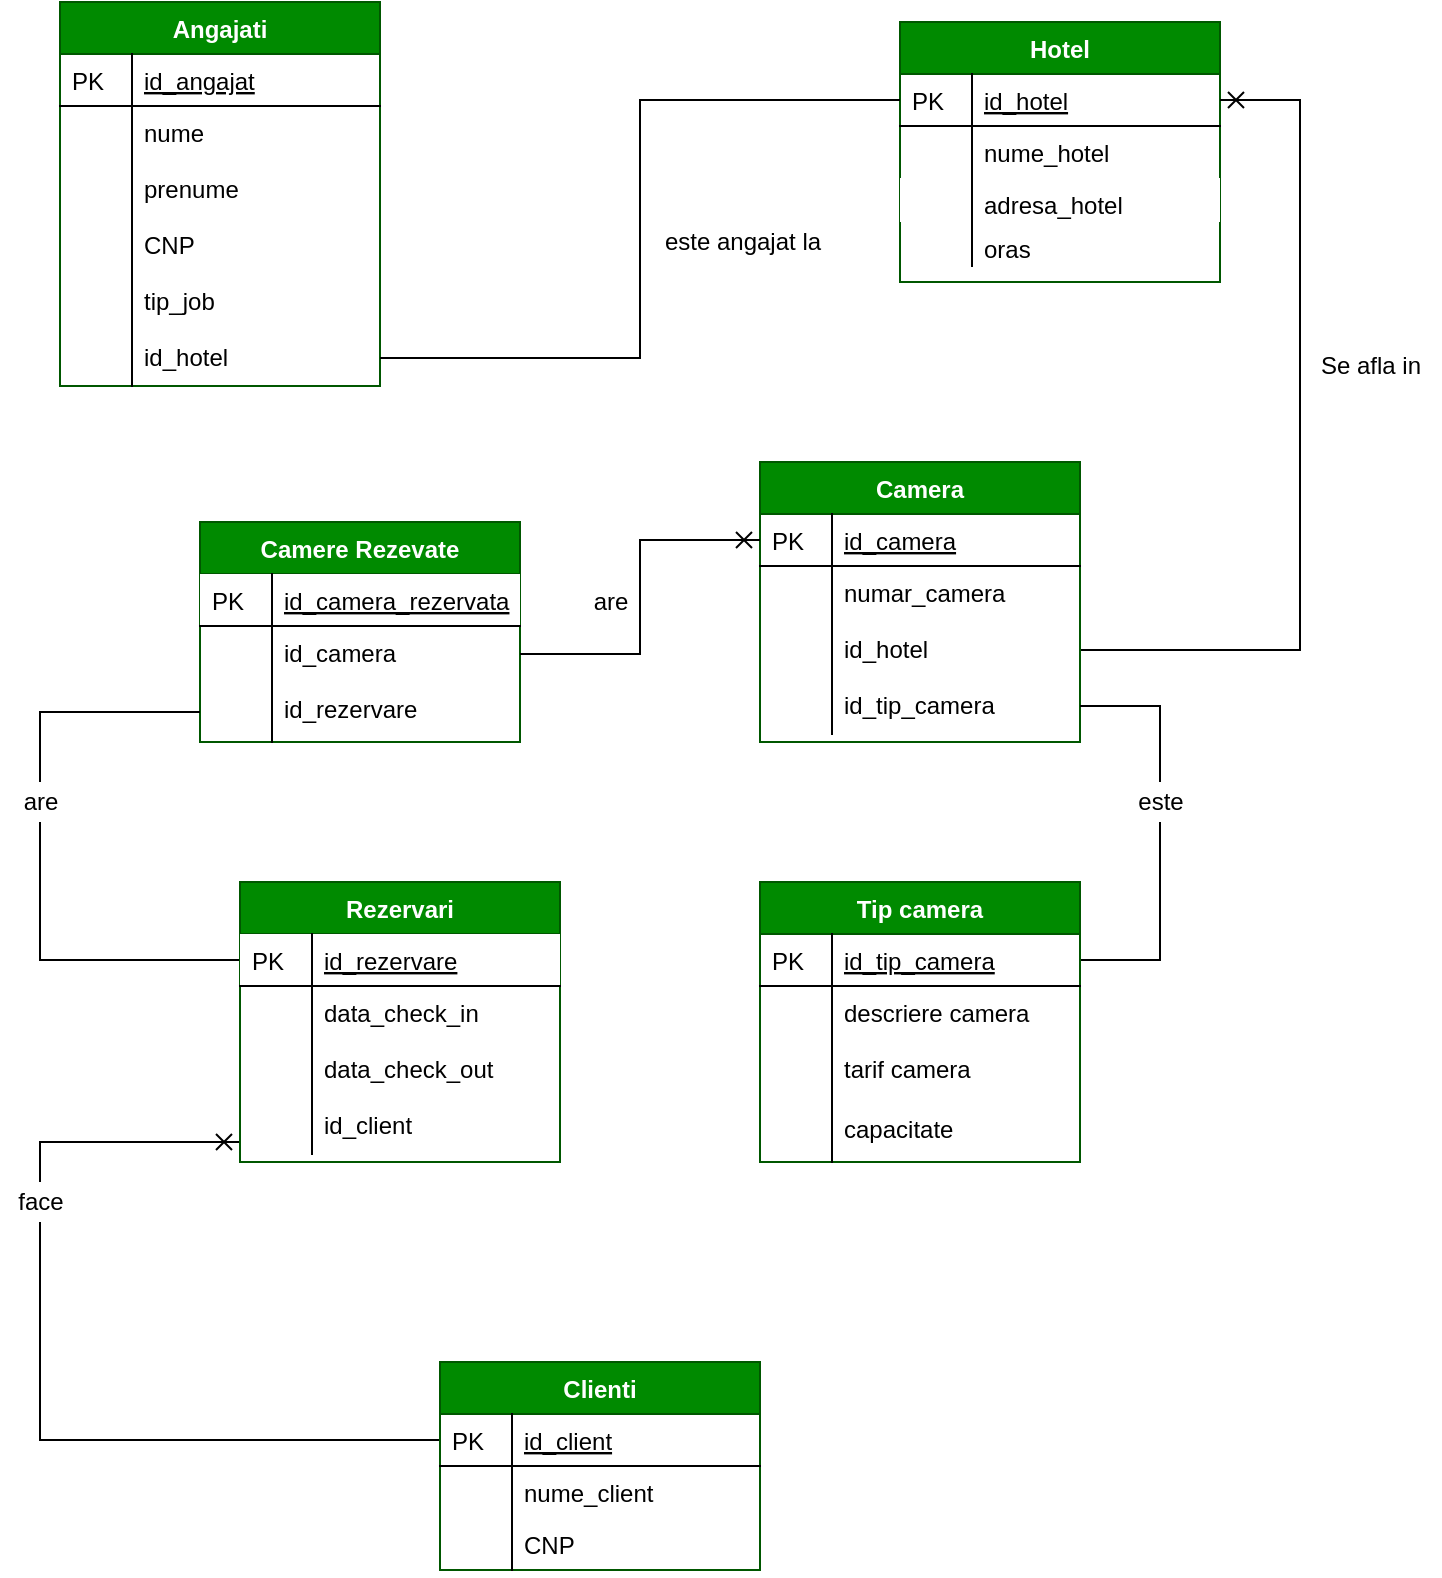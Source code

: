 <mxfile version="12.9.10" type="device"><diagram id="C5RBs43oDa-KdzZeNtuy" name="Page-1"><mxGraphModel dx="834" dy="880" grid="1" gridSize="10" guides="1" tooltips="1" connect="1" arrows="1" fold="1" page="1" pageScale="1" pageWidth="827" pageHeight="1169" math="0" shadow="0"><root><mxCell id="WIyWlLk6GJQsqaUBKTNV-0"/><mxCell id="WIyWlLk6GJQsqaUBKTNV-1" parent="WIyWlLk6GJQsqaUBKTNV-0"/><mxCell id="zkfFHV4jXpPFQw0GAbJ--51" value="Angajati" style="swimlane;fontStyle=1;childLayout=stackLayout;horizontal=1;startSize=26;horizontalStack=0;resizeParent=1;resizeLast=0;collapsible=1;marginBottom=0;rounded=0;shadow=0;strokeWidth=1;fillColor=#008a00;strokeColor=#005700;fontColor=#ffffff;" parent="WIyWlLk6GJQsqaUBKTNV-1" vertex="1"><mxGeometry x="100" y="40" width="160" height="192" as="geometry"><mxRectangle x="20" y="80" width="160" height="26" as="alternateBounds"/></mxGeometry></mxCell><mxCell id="zkfFHV4jXpPFQw0GAbJ--52" value="id_angajat" style="shape=partialRectangle;top=0;left=0;right=0;bottom=1;align=left;verticalAlign=top;fillColor=none;spacingLeft=40;spacingRight=4;overflow=hidden;rotatable=0;points=[[0,0.5],[1,0.5]];portConstraint=eastwest;dropTarget=0;rounded=0;shadow=0;strokeWidth=1;fontStyle=4" parent="zkfFHV4jXpPFQw0GAbJ--51" vertex="1"><mxGeometry y="26" width="160" height="26" as="geometry"/></mxCell><mxCell id="zkfFHV4jXpPFQw0GAbJ--53" value="PK" style="shape=partialRectangle;top=0;left=0;bottom=0;fillColor=none;align=left;verticalAlign=top;spacingLeft=4;spacingRight=4;overflow=hidden;rotatable=0;points=[];portConstraint=eastwest;part=1;" parent="zkfFHV4jXpPFQw0GAbJ--52" vertex="1" connectable="0"><mxGeometry width="36" height="26" as="geometry"/></mxCell><mxCell id="zkfFHV4jXpPFQw0GAbJ--54" value="nume&#xA;&#xA;" style="shape=partialRectangle;top=0;left=0;right=0;bottom=0;align=left;verticalAlign=top;fillColor=none;spacingLeft=40;spacingRight=4;overflow=hidden;rotatable=0;points=[[0,0.5],[1,0.5]];portConstraint=eastwest;dropTarget=0;rounded=0;shadow=0;strokeWidth=1;" parent="zkfFHV4jXpPFQw0GAbJ--51" vertex="1"><mxGeometry y="52" width="160" height="28" as="geometry"/></mxCell><mxCell id="zkfFHV4jXpPFQw0GAbJ--55" value="" style="shape=partialRectangle;top=0;left=0;bottom=0;fillColor=none;align=left;verticalAlign=top;spacingLeft=4;spacingRight=4;overflow=hidden;rotatable=0;points=[];portConstraint=eastwest;part=1;" parent="zkfFHV4jXpPFQw0GAbJ--54" vertex="1" connectable="0"><mxGeometry width="36" height="28" as="geometry"/></mxCell><mxCell id="kRbx-hrB_J1BDwxxQ_6I-11" value="prenume" style="shape=partialRectangle;top=0;left=0;right=0;bottom=0;align=left;verticalAlign=top;fillColor=none;spacingLeft=40;spacingRight=4;overflow=hidden;rotatable=0;points=[[0,0.5],[1,0.5]];portConstraint=eastwest;dropTarget=0;rounded=0;shadow=0;strokeWidth=1;" vertex="1" parent="zkfFHV4jXpPFQw0GAbJ--51"><mxGeometry y="80" width="160" height="28" as="geometry"/></mxCell><mxCell id="kRbx-hrB_J1BDwxxQ_6I-12" value="" style="shape=partialRectangle;top=0;left=0;bottom=0;fillColor=none;align=left;verticalAlign=top;spacingLeft=4;spacingRight=4;overflow=hidden;rotatable=0;points=[];portConstraint=eastwest;part=1;" vertex="1" connectable="0" parent="kRbx-hrB_J1BDwxxQ_6I-11"><mxGeometry width="36" height="28" as="geometry"/></mxCell><mxCell id="kRbx-hrB_J1BDwxxQ_6I-13" value="CNP" style="shape=partialRectangle;top=0;left=0;right=0;bottom=0;align=left;verticalAlign=top;fillColor=none;spacingLeft=40;spacingRight=4;overflow=hidden;rotatable=0;points=[[0,0.5],[1,0.5]];portConstraint=eastwest;dropTarget=0;rounded=0;shadow=0;strokeWidth=1;" vertex="1" parent="zkfFHV4jXpPFQw0GAbJ--51"><mxGeometry y="108" width="160" height="28" as="geometry"/></mxCell><mxCell id="kRbx-hrB_J1BDwxxQ_6I-14" value="" style="shape=partialRectangle;top=0;left=0;bottom=0;fillColor=none;align=left;verticalAlign=top;spacingLeft=4;spacingRight=4;overflow=hidden;rotatable=0;points=[];portConstraint=eastwest;part=1;" vertex="1" connectable="0" parent="kRbx-hrB_J1BDwxxQ_6I-13"><mxGeometry width="36" height="28" as="geometry"/></mxCell><mxCell id="kRbx-hrB_J1BDwxxQ_6I-15" value="tip_job" style="shape=partialRectangle;top=0;left=0;right=0;bottom=0;align=left;verticalAlign=top;fillColor=none;spacingLeft=40;spacingRight=4;overflow=hidden;rotatable=0;points=[[0,0.5],[1,0.5]];portConstraint=eastwest;dropTarget=0;rounded=0;shadow=0;strokeWidth=1;" vertex="1" parent="zkfFHV4jXpPFQw0GAbJ--51"><mxGeometry y="136" width="160" height="28" as="geometry"/></mxCell><mxCell id="kRbx-hrB_J1BDwxxQ_6I-16" value="" style="shape=partialRectangle;top=0;left=0;bottom=0;fillColor=none;align=left;verticalAlign=top;spacingLeft=4;spacingRight=4;overflow=hidden;rotatable=0;points=[];portConstraint=eastwest;part=1;" vertex="1" connectable="0" parent="kRbx-hrB_J1BDwxxQ_6I-15"><mxGeometry width="36" height="28" as="geometry"/></mxCell><mxCell id="kRbx-hrB_J1BDwxxQ_6I-17" value="id_hotel" style="shape=partialRectangle;top=0;left=0;right=0;bottom=0;align=left;verticalAlign=top;fillColor=none;spacingLeft=40;spacingRight=4;overflow=hidden;rotatable=0;points=[[0,0.5],[1,0.5]];portConstraint=eastwest;dropTarget=0;rounded=0;shadow=0;strokeWidth=1;" vertex="1" parent="zkfFHV4jXpPFQw0GAbJ--51"><mxGeometry y="164" width="160" height="28" as="geometry"/></mxCell><mxCell id="kRbx-hrB_J1BDwxxQ_6I-18" value="" style="shape=partialRectangle;top=0;left=0;bottom=0;fillColor=none;align=left;verticalAlign=top;spacingLeft=4;spacingRight=4;overflow=hidden;rotatable=0;points=[];portConstraint=eastwest;part=1;" vertex="1" connectable="0" parent="kRbx-hrB_J1BDwxxQ_6I-17"><mxGeometry width="36" height="28" as="geometry"/></mxCell><mxCell id="zkfFHV4jXpPFQw0GAbJ--56" value="Hotel" style="swimlane;fontStyle=1;childLayout=stackLayout;horizontal=1;startSize=26;horizontalStack=0;resizeParent=1;resizeLast=0;collapsible=1;marginBottom=0;rounded=0;shadow=0;strokeWidth=1;fillColor=#008a00;strokeColor=#005700;fontColor=#ffffff;" parent="WIyWlLk6GJQsqaUBKTNV-1" vertex="1"><mxGeometry x="520" y="50" width="160" height="130" as="geometry"><mxRectangle x="260" y="80" width="160" height="26" as="alternateBounds"/></mxGeometry></mxCell><mxCell id="zkfFHV4jXpPFQw0GAbJ--57" value="id_hotel" style="shape=partialRectangle;top=0;left=0;right=0;bottom=1;align=left;verticalAlign=top;fillColor=none;spacingLeft=40;spacingRight=4;overflow=hidden;rotatable=0;points=[[0,0.5],[1,0.5]];portConstraint=eastwest;dropTarget=0;rounded=0;shadow=0;strokeWidth=1;fontStyle=4" parent="zkfFHV4jXpPFQw0GAbJ--56" vertex="1"><mxGeometry y="26" width="160" height="26" as="geometry"/></mxCell><mxCell id="zkfFHV4jXpPFQw0GAbJ--58" value="PK" style="shape=partialRectangle;top=0;left=0;bottom=0;fillColor=none;align=left;verticalAlign=top;spacingLeft=4;spacingRight=4;overflow=hidden;rotatable=0;points=[];portConstraint=eastwest;part=1;" parent="zkfFHV4jXpPFQw0GAbJ--57" vertex="1" connectable="0"><mxGeometry width="36" height="26" as="geometry"/></mxCell><mxCell id="zkfFHV4jXpPFQw0GAbJ--59" value="nume_hotel" style="shape=partialRectangle;top=0;left=0;right=0;bottom=0;align=left;verticalAlign=top;fillColor=none;spacingLeft=40;spacingRight=4;overflow=hidden;rotatable=0;points=[[0,0.5],[1,0.5]];portConstraint=eastwest;dropTarget=0;rounded=0;shadow=0;strokeWidth=1;" parent="zkfFHV4jXpPFQw0GAbJ--56" vertex="1"><mxGeometry y="52" width="160" height="26" as="geometry"/></mxCell><mxCell id="zkfFHV4jXpPFQw0GAbJ--60" value="" style="shape=partialRectangle;top=0;left=0;bottom=0;fillColor=none;align=left;verticalAlign=top;spacingLeft=4;spacingRight=4;overflow=hidden;rotatable=0;points=[];portConstraint=eastwest;part=1;" parent="zkfFHV4jXpPFQw0GAbJ--59" vertex="1" connectable="0"><mxGeometry width="36" height="26" as="geometry"/></mxCell><mxCell id="zkfFHV4jXpPFQw0GAbJ--61" value="adresa_hotel&#xA;&#xA;" style="shape=partialRectangle;top=0;left=0;right=0;bottom=0;align=left;verticalAlign=top;spacingLeft=40;spacingRight=4;overflow=hidden;rotatable=0;points=[[0,0.5],[1,0.5]];portConstraint=eastwest;dropTarget=0;rounded=0;shadow=0;strokeWidth=1;" parent="zkfFHV4jXpPFQw0GAbJ--56" vertex="1"><mxGeometry y="78" width="160" height="22" as="geometry"/></mxCell><mxCell id="zkfFHV4jXpPFQw0GAbJ--62" value="" style="shape=partialRectangle;top=0;left=0;bottom=0;fillColor=none;align=left;verticalAlign=top;spacingLeft=4;spacingRight=4;overflow=hidden;rotatable=0;points=[];portConstraint=eastwest;part=1;" parent="zkfFHV4jXpPFQw0GAbJ--61" vertex="1" connectable="0"><mxGeometry width="36" height="22.0" as="geometry"/></mxCell><mxCell id="kRbx-hrB_J1BDwxxQ_6I-9" value="oras" style="shape=partialRectangle;top=0;left=0;right=0;bottom=0;align=left;verticalAlign=top;fillColor=none;spacingLeft=40;spacingRight=4;overflow=hidden;rotatable=0;points=[[0,0.5],[1,0.5]];portConstraint=eastwest;dropTarget=0;rounded=0;shadow=0;strokeWidth=1;" vertex="1" parent="zkfFHV4jXpPFQw0GAbJ--56"><mxGeometry y="100" width="160" height="22" as="geometry"/></mxCell><mxCell id="kRbx-hrB_J1BDwxxQ_6I-10" value="" style="shape=partialRectangle;top=0;left=0;bottom=0;fillColor=none;align=left;verticalAlign=top;spacingLeft=4;spacingRight=4;overflow=hidden;rotatable=0;points=[];portConstraint=eastwest;part=1;" vertex="1" connectable="0" parent="kRbx-hrB_J1BDwxxQ_6I-9"><mxGeometry width="36" height="22.0" as="geometry"/></mxCell><mxCell id="kRbx-hrB_J1BDwxxQ_6I-63" style="edgeStyle=elbowEdgeStyle;rounded=0;orthogonalLoop=1;jettySize=auto;html=1;endArrow=none;endFill=0;" edge="1" parent="WIyWlLk6GJQsqaUBKTNV-1" source="kRbx-hrB_J1BDwxxQ_6I-17" target="zkfFHV4jXpPFQw0GAbJ--57"><mxGeometry relative="1" as="geometry"/></mxCell><mxCell id="kRbx-hrB_J1BDwxxQ_6I-64" style="edgeStyle=elbowEdgeStyle;rounded=0;orthogonalLoop=1;jettySize=auto;html=1;entryX=1;entryY=0.5;entryDx=0;entryDy=0;endArrow=cross;endFill=0;exitX=1;exitY=0.5;exitDx=0;exitDy=0;" edge="1" parent="WIyWlLk6GJQsqaUBKTNV-1" source="kRbx-hrB_J1BDwxxQ_6I-38" target="zkfFHV4jXpPFQw0GAbJ--57"><mxGeometry relative="1" as="geometry"><mxPoint x="620" y="350" as="sourcePoint"/><Array as="points"><mxPoint x="720" y="260"/></Array></mxGeometry></mxCell><mxCell id="kRbx-hrB_J1BDwxxQ_6I-33" value="Camera" style="swimlane;fontStyle=1;childLayout=stackLayout;horizontal=1;startSize=26;horizontalStack=0;resizeParent=1;resizeLast=0;collapsible=1;marginBottom=0;rounded=0;shadow=0;strokeWidth=1;fillColor=#008a00;strokeColor=#005700;fontColor=#ffffff;" vertex="1" parent="WIyWlLk6GJQsqaUBKTNV-1"><mxGeometry x="450" y="270" width="160" height="140" as="geometry"><mxRectangle x="20" y="80" width="160" height="26" as="alternateBounds"/></mxGeometry></mxCell><mxCell id="kRbx-hrB_J1BDwxxQ_6I-34" value="id_camera" style="shape=partialRectangle;top=0;left=0;right=0;bottom=1;align=left;verticalAlign=top;fillColor=none;spacingLeft=40;spacingRight=4;overflow=hidden;rotatable=0;points=[[0,0.5],[1,0.5]];portConstraint=eastwest;dropTarget=0;rounded=0;shadow=0;strokeWidth=1;fontStyle=4" vertex="1" parent="kRbx-hrB_J1BDwxxQ_6I-33"><mxGeometry y="26" width="160" height="26" as="geometry"/></mxCell><mxCell id="kRbx-hrB_J1BDwxxQ_6I-35" value="PK" style="shape=partialRectangle;top=0;left=0;bottom=0;fillColor=none;align=left;verticalAlign=top;spacingLeft=4;spacingRight=4;overflow=hidden;rotatable=0;points=[];portConstraint=eastwest;part=1;" vertex="1" connectable="0" parent="kRbx-hrB_J1BDwxxQ_6I-34"><mxGeometry width="36" height="26" as="geometry"/></mxCell><mxCell id="kRbx-hrB_J1BDwxxQ_6I-36" value="numar_camera" style="shape=partialRectangle;top=0;left=0;right=0;bottom=0;align=left;verticalAlign=top;fillColor=none;spacingLeft=40;spacingRight=4;overflow=hidden;rotatable=0;points=[[0,0.5],[1,0.5]];portConstraint=eastwest;dropTarget=0;rounded=0;shadow=0;strokeWidth=1;" vertex="1" parent="kRbx-hrB_J1BDwxxQ_6I-33"><mxGeometry y="52" width="160" height="28" as="geometry"/></mxCell><mxCell id="kRbx-hrB_J1BDwxxQ_6I-37" value="" style="shape=partialRectangle;top=0;left=0;bottom=0;fillColor=none;align=left;verticalAlign=top;spacingLeft=4;spacingRight=4;overflow=hidden;rotatable=0;points=[];portConstraint=eastwest;part=1;" vertex="1" connectable="0" parent="kRbx-hrB_J1BDwxxQ_6I-36"><mxGeometry width="36" height="28" as="geometry"/></mxCell><mxCell id="kRbx-hrB_J1BDwxxQ_6I-38" value="id_hotel" style="shape=partialRectangle;top=0;left=0;right=0;bottom=0;align=left;verticalAlign=top;fillColor=none;spacingLeft=40;spacingRight=4;overflow=hidden;rotatable=0;points=[[0,0.5],[1,0.5]];portConstraint=eastwest;dropTarget=0;rounded=0;shadow=0;strokeWidth=1;" vertex="1" parent="kRbx-hrB_J1BDwxxQ_6I-33"><mxGeometry y="80" width="160" height="28" as="geometry"/></mxCell><mxCell id="kRbx-hrB_J1BDwxxQ_6I-39" value="" style="shape=partialRectangle;top=0;left=0;bottom=0;fillColor=none;align=left;verticalAlign=top;spacingLeft=4;spacingRight=4;overflow=hidden;rotatable=0;points=[];portConstraint=eastwest;part=1;" vertex="1" connectable="0" parent="kRbx-hrB_J1BDwxxQ_6I-38"><mxGeometry width="36" height="28" as="geometry"/></mxCell><mxCell id="kRbx-hrB_J1BDwxxQ_6I-40" value="id_tip_camera" style="shape=partialRectangle;top=0;left=0;right=0;bottom=0;align=left;verticalAlign=top;fillColor=none;spacingLeft=40;spacingRight=4;overflow=hidden;rotatable=0;points=[[0,0.5],[1,0.5]];portConstraint=eastwest;dropTarget=0;rounded=0;shadow=0;strokeWidth=1;" vertex="1" parent="kRbx-hrB_J1BDwxxQ_6I-33"><mxGeometry y="108" width="160" height="28" as="geometry"/></mxCell><mxCell id="kRbx-hrB_J1BDwxxQ_6I-41" value="" style="shape=partialRectangle;top=0;left=0;bottom=0;fillColor=none;align=left;verticalAlign=top;spacingLeft=4;spacingRight=4;overflow=hidden;rotatable=0;points=[];portConstraint=eastwest;part=1;" vertex="1" connectable="0" parent="kRbx-hrB_J1BDwxxQ_6I-40"><mxGeometry width="36" height="28" as="geometry"/></mxCell><mxCell id="kRbx-hrB_J1BDwxxQ_6I-42" value="Camere Rezevate" style="swimlane;fontStyle=1;childLayout=stackLayout;horizontal=1;startSize=26;horizontalStack=0;resizeParent=1;resizeLast=0;collapsible=1;marginBottom=0;rounded=0;shadow=0;strokeWidth=1;fillColor=#008a00;strokeColor=#005700;fontColor=#ffffff;" vertex="1" parent="WIyWlLk6GJQsqaUBKTNV-1"><mxGeometry x="170" y="300" width="160" height="110" as="geometry"><mxRectangle x="20" y="80" width="160" height="26" as="alternateBounds"/></mxGeometry></mxCell><mxCell id="kRbx-hrB_J1BDwxxQ_6I-43" value="id_camera_rezervata" style="shape=partialRectangle;top=0;left=0;right=0;bottom=1;align=left;verticalAlign=top;spacingLeft=40;spacingRight=4;overflow=hidden;rotatable=0;points=[[0,0.5],[1,0.5]];portConstraint=eastwest;dropTarget=0;rounded=0;shadow=0;strokeWidth=1;fontStyle=4;" vertex="1" parent="kRbx-hrB_J1BDwxxQ_6I-42"><mxGeometry y="26" width="160" height="26" as="geometry"/></mxCell><mxCell id="kRbx-hrB_J1BDwxxQ_6I-44" value="PK" style="shape=partialRectangle;top=0;left=0;bottom=0;fillColor=none;align=left;verticalAlign=top;spacingLeft=4;spacingRight=4;overflow=hidden;rotatable=0;points=[];portConstraint=eastwest;part=1;" vertex="1" connectable="0" parent="kRbx-hrB_J1BDwxxQ_6I-43"><mxGeometry width="36" height="26" as="geometry"/></mxCell><mxCell id="kRbx-hrB_J1BDwxxQ_6I-45" value="id_camera" style="shape=partialRectangle;top=0;left=0;right=0;bottom=0;align=left;verticalAlign=top;fillColor=none;spacingLeft=40;spacingRight=4;overflow=hidden;rotatable=0;points=[[0,0.5],[1,0.5]];portConstraint=eastwest;dropTarget=0;rounded=0;shadow=0;strokeWidth=1;" vertex="1" parent="kRbx-hrB_J1BDwxxQ_6I-42"><mxGeometry y="52" width="160" height="28" as="geometry"/></mxCell><mxCell id="kRbx-hrB_J1BDwxxQ_6I-46" value="" style="shape=partialRectangle;top=0;left=0;bottom=0;fillColor=none;align=left;verticalAlign=top;spacingLeft=4;spacingRight=4;overflow=hidden;rotatable=0;points=[];portConstraint=eastwest;part=1;" vertex="1" connectable="0" parent="kRbx-hrB_J1BDwxxQ_6I-45"><mxGeometry width="36" height="28" as="geometry"/></mxCell><mxCell id="kRbx-hrB_J1BDwxxQ_6I-47" value="id_rezervare" style="shape=partialRectangle;top=0;left=0;right=0;bottom=0;align=left;verticalAlign=top;fillColor=none;spacingLeft=40;spacingRight=4;overflow=hidden;rotatable=0;points=[[0,0.5],[1,0.5]];portConstraint=eastwest;dropTarget=0;rounded=0;shadow=0;strokeWidth=1;" vertex="1" parent="kRbx-hrB_J1BDwxxQ_6I-42"><mxGeometry y="80" width="160" height="30" as="geometry"/></mxCell><mxCell id="kRbx-hrB_J1BDwxxQ_6I-48" value="" style="shape=partialRectangle;top=0;left=0;bottom=0;fillColor=none;align=left;verticalAlign=top;spacingLeft=4;spacingRight=4;overflow=hidden;rotatable=0;points=[];portConstraint=eastwest;part=1;" vertex="1" connectable="0" parent="kRbx-hrB_J1BDwxxQ_6I-47"><mxGeometry width="36" height="30" as="geometry"/></mxCell><mxCell id="kRbx-hrB_J1BDwxxQ_6I-65" style="edgeStyle=elbowEdgeStyle;rounded=0;orthogonalLoop=1;jettySize=auto;html=1;entryX=0;entryY=0.5;entryDx=0;entryDy=0;endArrow=cross;endFill=0;" edge="1" parent="WIyWlLk6GJQsqaUBKTNV-1" source="kRbx-hrB_J1BDwxxQ_6I-45" target="kRbx-hrB_J1BDwxxQ_6I-34"><mxGeometry relative="1" as="geometry"/></mxCell><mxCell id="kRbx-hrB_J1BDwxxQ_6I-66" style="edgeStyle=elbowEdgeStyle;rounded=0;orthogonalLoop=1;jettySize=auto;html=1;endArrow=none;endFill=0;" edge="1" parent="WIyWlLk6GJQsqaUBKTNV-1" source="kRbx-hrB_J1BDwxxQ_6I-71" target="kRbx-hrB_J1BDwxxQ_6I-20"><mxGeometry relative="1" as="geometry"><Array as="points"><mxPoint x="90" y="450"/></Array></mxGeometry></mxCell><mxCell id="kRbx-hrB_J1BDwxxQ_6I-67" style="edgeStyle=elbowEdgeStyle;rounded=0;orthogonalLoop=1;jettySize=auto;html=1;endArrow=none;endFill=0;" edge="1" parent="WIyWlLk6GJQsqaUBKTNV-1" source="kRbx-hrB_J1BDwxxQ_6I-73" target="kRbx-hrB_J1BDwxxQ_6I-54"><mxGeometry relative="1" as="geometry"><mxPoint x="680" y="460" as="sourcePoint"/><Array as="points"><mxPoint x="650" y="440"/></Array></mxGeometry></mxCell><mxCell id="kRbx-hrB_J1BDwxxQ_6I-68" style="edgeStyle=elbowEdgeStyle;rounded=0;orthogonalLoop=1;jettySize=auto;html=1;endArrow=cross;endFill=0;" edge="1" parent="WIyWlLk6GJQsqaUBKTNV-1" source="kRbx-hrB_J1BDwxxQ_6I-69" target="kRbx-hrB_J1BDwxxQ_6I-26"><mxGeometry relative="1" as="geometry"><Array as="points"><mxPoint x="90" y="610"/></Array></mxGeometry></mxCell><mxCell id="kRbx-hrB_J1BDwxxQ_6I-69" value="face" style="text;html=1;align=center;verticalAlign=middle;resizable=0;points=[];autosize=1;" vertex="1" parent="WIyWlLk6GJQsqaUBKTNV-1"><mxGeometry x="70" y="630" width="40" height="20" as="geometry"/></mxCell><mxCell id="kRbx-hrB_J1BDwxxQ_6I-70" style="edgeStyle=elbowEdgeStyle;rounded=0;orthogonalLoop=1;jettySize=auto;html=1;endArrow=none;endFill=0;" edge="1" parent="WIyWlLk6GJQsqaUBKTNV-1" source="zkfFHV4jXpPFQw0GAbJ--65" target="kRbx-hrB_J1BDwxxQ_6I-69"><mxGeometry relative="1" as="geometry"><mxPoint x="190" y="699.0" as="sourcePoint"/><mxPoint x="190" y="567" as="targetPoint"/><Array as="points"><mxPoint x="90" y="634"/></Array></mxGeometry></mxCell><mxCell id="kRbx-hrB_J1BDwxxQ_6I-71" value="are" style="text;html=1;align=center;verticalAlign=middle;resizable=0;points=[];autosize=1;" vertex="1" parent="WIyWlLk6GJQsqaUBKTNV-1"><mxGeometry x="75" y="430" width="30" height="20" as="geometry"/></mxCell><mxCell id="kRbx-hrB_J1BDwxxQ_6I-72" style="edgeStyle=elbowEdgeStyle;rounded=0;orthogonalLoop=1;jettySize=auto;html=1;endArrow=none;endFill=0;" edge="1" parent="WIyWlLk6GJQsqaUBKTNV-1" source="kRbx-hrB_J1BDwxxQ_6I-47" target="kRbx-hrB_J1BDwxxQ_6I-71"><mxGeometry relative="1" as="geometry"><mxPoint x="170" y="395" as="sourcePoint"/><mxPoint x="190" y="484.0" as="targetPoint"/><Array as="points"><mxPoint x="90" y="395"/></Array></mxGeometry></mxCell><mxCell id="kRbx-hrB_J1BDwxxQ_6I-73" value="este" style="text;html=1;align=center;verticalAlign=middle;resizable=0;points=[];autosize=1;" vertex="1" parent="WIyWlLk6GJQsqaUBKTNV-1"><mxGeometry x="630" y="430" width="40" height="20" as="geometry"/></mxCell><mxCell id="kRbx-hrB_J1BDwxxQ_6I-74" style="edgeStyle=elbowEdgeStyle;rounded=0;orthogonalLoop=1;jettySize=auto;html=1;endArrow=none;endFill=0;exitX=1;exitY=0.5;exitDx=0;exitDy=0;" edge="1" parent="WIyWlLk6GJQsqaUBKTNV-1" source="kRbx-hrB_J1BDwxxQ_6I-40" target="kRbx-hrB_J1BDwxxQ_6I-73"><mxGeometry relative="1" as="geometry"><mxPoint x="610.0" y="392" as="sourcePoint"/><mxPoint x="620.0" y="499.0" as="targetPoint"/><Array as="points"><mxPoint x="650" y="420"/></Array></mxGeometry></mxCell><mxCell id="kRbx-hrB_J1BDwxxQ_6I-76" value="Se afla in" style="text;html=1;align=center;verticalAlign=middle;resizable=0;points=[];autosize=1;" vertex="1" parent="WIyWlLk6GJQsqaUBKTNV-1"><mxGeometry x="720" y="212" width="70" height="20" as="geometry"/></mxCell><mxCell id="kRbx-hrB_J1BDwxxQ_6I-79" value="este angajat la" style="text;html=1;align=center;verticalAlign=middle;resizable=0;points=[];autosize=1;" vertex="1" parent="WIyWlLk6GJQsqaUBKTNV-1"><mxGeometry x="396" y="150" width="90" height="20" as="geometry"/></mxCell><mxCell id="kRbx-hrB_J1BDwxxQ_6I-80" value="&lt;div&gt;are&lt;/div&gt;" style="text;html=1;align=center;verticalAlign=middle;resizable=0;points=[];autosize=1;" vertex="1" parent="WIyWlLk6GJQsqaUBKTNV-1"><mxGeometry x="360" y="330" width="30" height="20" as="geometry"/></mxCell><mxCell id="kRbx-hrB_J1BDwxxQ_6I-19" value="Rezervari" style="swimlane;fontStyle=1;childLayout=stackLayout;horizontal=1;startSize=26;horizontalStack=0;resizeParent=1;resizeLast=0;collapsible=1;marginBottom=0;rounded=0;shadow=0;strokeWidth=1;fillColor=#008a00;strokeColor=#005700;fontColor=#ffffff;" vertex="1" parent="WIyWlLk6GJQsqaUBKTNV-1"><mxGeometry x="190" y="480" width="160" height="140" as="geometry"><mxRectangle x="20" y="80" width="160" height="26" as="alternateBounds"/></mxGeometry></mxCell><mxCell id="kRbx-hrB_J1BDwxxQ_6I-20" value="id_rezervare" style="shape=partialRectangle;top=0;left=0;right=0;bottom=1;align=left;verticalAlign=top;spacingLeft=40;spacingRight=4;overflow=hidden;rotatable=0;points=[[0,0.5],[1,0.5]];portConstraint=eastwest;dropTarget=0;rounded=0;shadow=0;strokeWidth=1;fontStyle=4;" vertex="1" parent="kRbx-hrB_J1BDwxxQ_6I-19"><mxGeometry y="26" width="160" height="26" as="geometry"/></mxCell><mxCell id="kRbx-hrB_J1BDwxxQ_6I-21" value="PK" style="shape=partialRectangle;top=0;left=0;bottom=0;fillColor=none;align=left;verticalAlign=top;spacingLeft=4;spacingRight=4;overflow=hidden;rotatable=0;points=[];portConstraint=eastwest;part=1;" vertex="1" connectable="0" parent="kRbx-hrB_J1BDwxxQ_6I-20"><mxGeometry width="36" height="26" as="geometry"/></mxCell><mxCell id="kRbx-hrB_J1BDwxxQ_6I-22" value="data_check_in" style="shape=partialRectangle;top=0;left=0;right=0;bottom=0;align=left;verticalAlign=top;fillColor=none;spacingLeft=40;spacingRight=4;overflow=hidden;rotatable=0;points=[[0,0.5],[1,0.5]];portConstraint=eastwest;dropTarget=0;rounded=0;shadow=0;strokeWidth=1;" vertex="1" parent="kRbx-hrB_J1BDwxxQ_6I-19"><mxGeometry y="52" width="160" height="28" as="geometry"/></mxCell><mxCell id="kRbx-hrB_J1BDwxxQ_6I-23" value="" style="shape=partialRectangle;top=0;left=0;bottom=0;fillColor=none;align=left;verticalAlign=top;spacingLeft=4;spacingRight=4;overflow=hidden;rotatable=0;points=[];portConstraint=eastwest;part=1;" vertex="1" connectable="0" parent="kRbx-hrB_J1BDwxxQ_6I-22"><mxGeometry width="36" height="28" as="geometry"/></mxCell><mxCell id="kRbx-hrB_J1BDwxxQ_6I-24" value="data_check_out" style="shape=partialRectangle;top=0;left=0;right=0;bottom=0;align=left;verticalAlign=top;fillColor=none;spacingLeft=40;spacingRight=4;overflow=hidden;rotatable=0;points=[[0,0.5],[1,0.5]];portConstraint=eastwest;dropTarget=0;rounded=0;shadow=0;strokeWidth=1;" vertex="1" parent="kRbx-hrB_J1BDwxxQ_6I-19"><mxGeometry y="80" width="160" height="28" as="geometry"/></mxCell><mxCell id="kRbx-hrB_J1BDwxxQ_6I-25" value="" style="shape=partialRectangle;top=0;left=0;bottom=0;fillColor=none;align=left;verticalAlign=top;spacingLeft=4;spacingRight=4;overflow=hidden;rotatable=0;points=[];portConstraint=eastwest;part=1;" vertex="1" connectable="0" parent="kRbx-hrB_J1BDwxxQ_6I-24"><mxGeometry width="36" height="28" as="geometry"/></mxCell><mxCell id="kRbx-hrB_J1BDwxxQ_6I-26" value="id_client" style="shape=partialRectangle;top=0;left=0;right=0;bottom=0;align=left;verticalAlign=top;fillColor=none;spacingLeft=40;spacingRight=4;overflow=hidden;rotatable=0;points=[[0,0.5],[1,0.5]];portConstraint=eastwest;dropTarget=0;rounded=0;shadow=0;strokeWidth=1;" vertex="1" parent="kRbx-hrB_J1BDwxxQ_6I-19"><mxGeometry y="108" width="160" height="28" as="geometry"/></mxCell><mxCell id="kRbx-hrB_J1BDwxxQ_6I-27" value="" style="shape=partialRectangle;top=0;left=0;bottom=0;fillColor=none;align=left;verticalAlign=top;spacingLeft=4;spacingRight=4;overflow=hidden;rotatable=0;points=[];portConstraint=eastwest;part=1;" vertex="1" connectable="0" parent="kRbx-hrB_J1BDwxxQ_6I-26"><mxGeometry width="36" height="28" as="geometry"/></mxCell><mxCell id="kRbx-hrB_J1BDwxxQ_6I-53" value="Tip camera" style="swimlane;fontStyle=1;childLayout=stackLayout;horizontal=1;startSize=26;horizontalStack=0;resizeParent=1;resizeLast=0;collapsible=1;marginBottom=0;rounded=0;shadow=0;strokeWidth=1;fillColor=#008a00;strokeColor=#005700;fontColor=#ffffff;" vertex="1" parent="WIyWlLk6GJQsqaUBKTNV-1"><mxGeometry x="450" y="480" width="160" height="140" as="geometry"><mxRectangle x="20" y="80" width="160" height="26" as="alternateBounds"/></mxGeometry></mxCell><mxCell id="kRbx-hrB_J1BDwxxQ_6I-54" value="id_tip_camera" style="shape=partialRectangle;top=0;left=0;right=0;bottom=1;align=left;verticalAlign=top;fillColor=none;spacingLeft=40;spacingRight=4;overflow=hidden;rotatable=0;points=[[0,0.5],[1,0.5]];portConstraint=eastwest;dropTarget=0;rounded=0;shadow=0;strokeWidth=1;fontStyle=4" vertex="1" parent="kRbx-hrB_J1BDwxxQ_6I-53"><mxGeometry y="26" width="160" height="26" as="geometry"/></mxCell><mxCell id="kRbx-hrB_J1BDwxxQ_6I-55" value="PK" style="shape=partialRectangle;top=0;left=0;bottom=0;fillColor=none;align=left;verticalAlign=top;spacingLeft=4;spacingRight=4;overflow=hidden;rotatable=0;points=[];portConstraint=eastwest;part=1;" vertex="1" connectable="0" parent="kRbx-hrB_J1BDwxxQ_6I-54"><mxGeometry width="36" height="26" as="geometry"/></mxCell><mxCell id="kRbx-hrB_J1BDwxxQ_6I-56" value="descriere camera" style="shape=partialRectangle;top=0;left=0;right=0;bottom=0;align=left;verticalAlign=top;fillColor=none;spacingLeft=40;spacingRight=4;overflow=hidden;rotatable=0;points=[[0,0.5],[1,0.5]];portConstraint=eastwest;dropTarget=0;rounded=0;shadow=0;strokeWidth=1;" vertex="1" parent="kRbx-hrB_J1BDwxxQ_6I-53"><mxGeometry y="52" width="160" height="28" as="geometry"/></mxCell><mxCell id="kRbx-hrB_J1BDwxxQ_6I-57" value="" style="shape=partialRectangle;top=0;left=0;bottom=0;fillColor=none;align=left;verticalAlign=top;spacingLeft=4;spacingRight=4;overflow=hidden;rotatable=0;points=[];portConstraint=eastwest;part=1;" vertex="1" connectable="0" parent="kRbx-hrB_J1BDwxxQ_6I-56"><mxGeometry width="36" height="28" as="geometry"/></mxCell><mxCell id="kRbx-hrB_J1BDwxxQ_6I-58" value="tarif camera" style="shape=partialRectangle;top=0;left=0;right=0;bottom=0;align=left;verticalAlign=top;fillColor=none;spacingLeft=40;spacingRight=4;overflow=hidden;rotatable=0;points=[[0,0.5],[1,0.5]];portConstraint=eastwest;dropTarget=0;rounded=0;shadow=0;strokeWidth=1;" vertex="1" parent="kRbx-hrB_J1BDwxxQ_6I-53"><mxGeometry y="80" width="160" height="30" as="geometry"/></mxCell><mxCell id="kRbx-hrB_J1BDwxxQ_6I-59" value="" style="shape=partialRectangle;top=0;left=0;bottom=0;fillColor=none;align=left;verticalAlign=top;spacingLeft=4;spacingRight=4;overflow=hidden;rotatable=0;points=[];portConstraint=eastwest;part=1;" vertex="1" connectable="0" parent="kRbx-hrB_J1BDwxxQ_6I-58"><mxGeometry width="36" height="30" as="geometry"/></mxCell><mxCell id="kRbx-hrB_J1BDwxxQ_6I-60" value="capacitate" style="shape=partialRectangle;top=0;left=0;right=0;bottom=0;align=left;verticalAlign=top;fillColor=none;spacingLeft=40;spacingRight=4;overflow=hidden;rotatable=0;points=[[0,0.5],[1,0.5]];portConstraint=eastwest;dropTarget=0;rounded=0;shadow=0;strokeWidth=1;" vertex="1" parent="kRbx-hrB_J1BDwxxQ_6I-53"><mxGeometry y="110" width="160" height="30" as="geometry"/></mxCell><mxCell id="kRbx-hrB_J1BDwxxQ_6I-61" value="" style="shape=partialRectangle;top=0;left=0;bottom=0;fillColor=none;align=left;verticalAlign=top;spacingLeft=4;spacingRight=4;overflow=hidden;rotatable=0;points=[];portConstraint=eastwest;part=1;" vertex="1" connectable="0" parent="kRbx-hrB_J1BDwxxQ_6I-60"><mxGeometry width="36" height="30" as="geometry"/></mxCell><mxCell id="zkfFHV4jXpPFQw0GAbJ--64" value="Clienti" style="swimlane;fontStyle=1;childLayout=stackLayout;horizontal=1;startSize=26;horizontalStack=0;resizeParent=1;resizeLast=0;collapsible=1;marginBottom=0;rounded=0;shadow=0;strokeWidth=1;fillColor=#008a00;strokeColor=#005700;fontColor=#ffffff;" parent="WIyWlLk6GJQsqaUBKTNV-1" vertex="1"><mxGeometry x="290" y="720" width="160" height="104" as="geometry"><mxRectangle x="260" y="270" width="160" height="26" as="alternateBounds"/></mxGeometry></mxCell><mxCell id="zkfFHV4jXpPFQw0GAbJ--65" value="id_client" style="shape=partialRectangle;top=0;left=0;right=0;bottom=1;align=left;verticalAlign=top;fillColor=none;spacingLeft=40;spacingRight=4;overflow=hidden;rotatable=0;points=[[0,0.5],[1,0.5]];portConstraint=eastwest;dropTarget=0;rounded=0;shadow=0;strokeWidth=1;fontStyle=4" parent="zkfFHV4jXpPFQw0GAbJ--64" vertex="1"><mxGeometry y="26" width="160" height="26" as="geometry"/></mxCell><mxCell id="zkfFHV4jXpPFQw0GAbJ--66" value="PK" style="shape=partialRectangle;top=0;left=0;bottom=0;fillColor=none;align=left;verticalAlign=top;spacingLeft=4;spacingRight=4;overflow=hidden;rotatable=0;points=[];portConstraint=eastwest;part=1;" parent="zkfFHV4jXpPFQw0GAbJ--65" vertex="1" connectable="0"><mxGeometry width="36" height="26" as="geometry"/></mxCell><mxCell id="zkfFHV4jXpPFQw0GAbJ--67" value="nume_client" style="shape=partialRectangle;top=0;left=0;right=0;bottom=0;align=left;verticalAlign=top;fillColor=none;spacingLeft=40;spacingRight=4;overflow=hidden;rotatable=0;points=[[0,0.5],[1,0.5]];portConstraint=eastwest;dropTarget=0;rounded=0;shadow=0;strokeWidth=1;" parent="zkfFHV4jXpPFQw0GAbJ--64" vertex="1"><mxGeometry y="52" width="160" height="26" as="geometry"/></mxCell><mxCell id="zkfFHV4jXpPFQw0GAbJ--68" value="" style="shape=partialRectangle;top=0;left=0;bottom=0;fillColor=none;align=left;verticalAlign=top;spacingLeft=4;spacingRight=4;overflow=hidden;rotatable=0;points=[];portConstraint=eastwest;part=1;" parent="zkfFHV4jXpPFQw0GAbJ--67" vertex="1" connectable="0"><mxGeometry width="36" height="26" as="geometry"/></mxCell><mxCell id="zkfFHV4jXpPFQw0GAbJ--69" value="CNP" style="shape=partialRectangle;top=0;left=0;right=0;bottom=0;align=left;verticalAlign=top;fillColor=none;spacingLeft=40;spacingRight=4;overflow=hidden;rotatable=0;points=[[0,0.5],[1,0.5]];portConstraint=eastwest;dropTarget=0;rounded=0;shadow=0;strokeWidth=1;" parent="zkfFHV4jXpPFQw0GAbJ--64" vertex="1"><mxGeometry y="78" width="160" height="26" as="geometry"/></mxCell><mxCell id="zkfFHV4jXpPFQw0GAbJ--70" value="" style="shape=partialRectangle;top=0;left=0;bottom=0;fillColor=none;align=left;verticalAlign=top;spacingLeft=4;spacingRight=4;overflow=hidden;rotatable=0;points=[];portConstraint=eastwest;part=1;" parent="zkfFHV4jXpPFQw0GAbJ--69" vertex="1" connectable="0"><mxGeometry width="36" height="26" as="geometry"/></mxCell></root></mxGraphModel></diagram></mxfile>